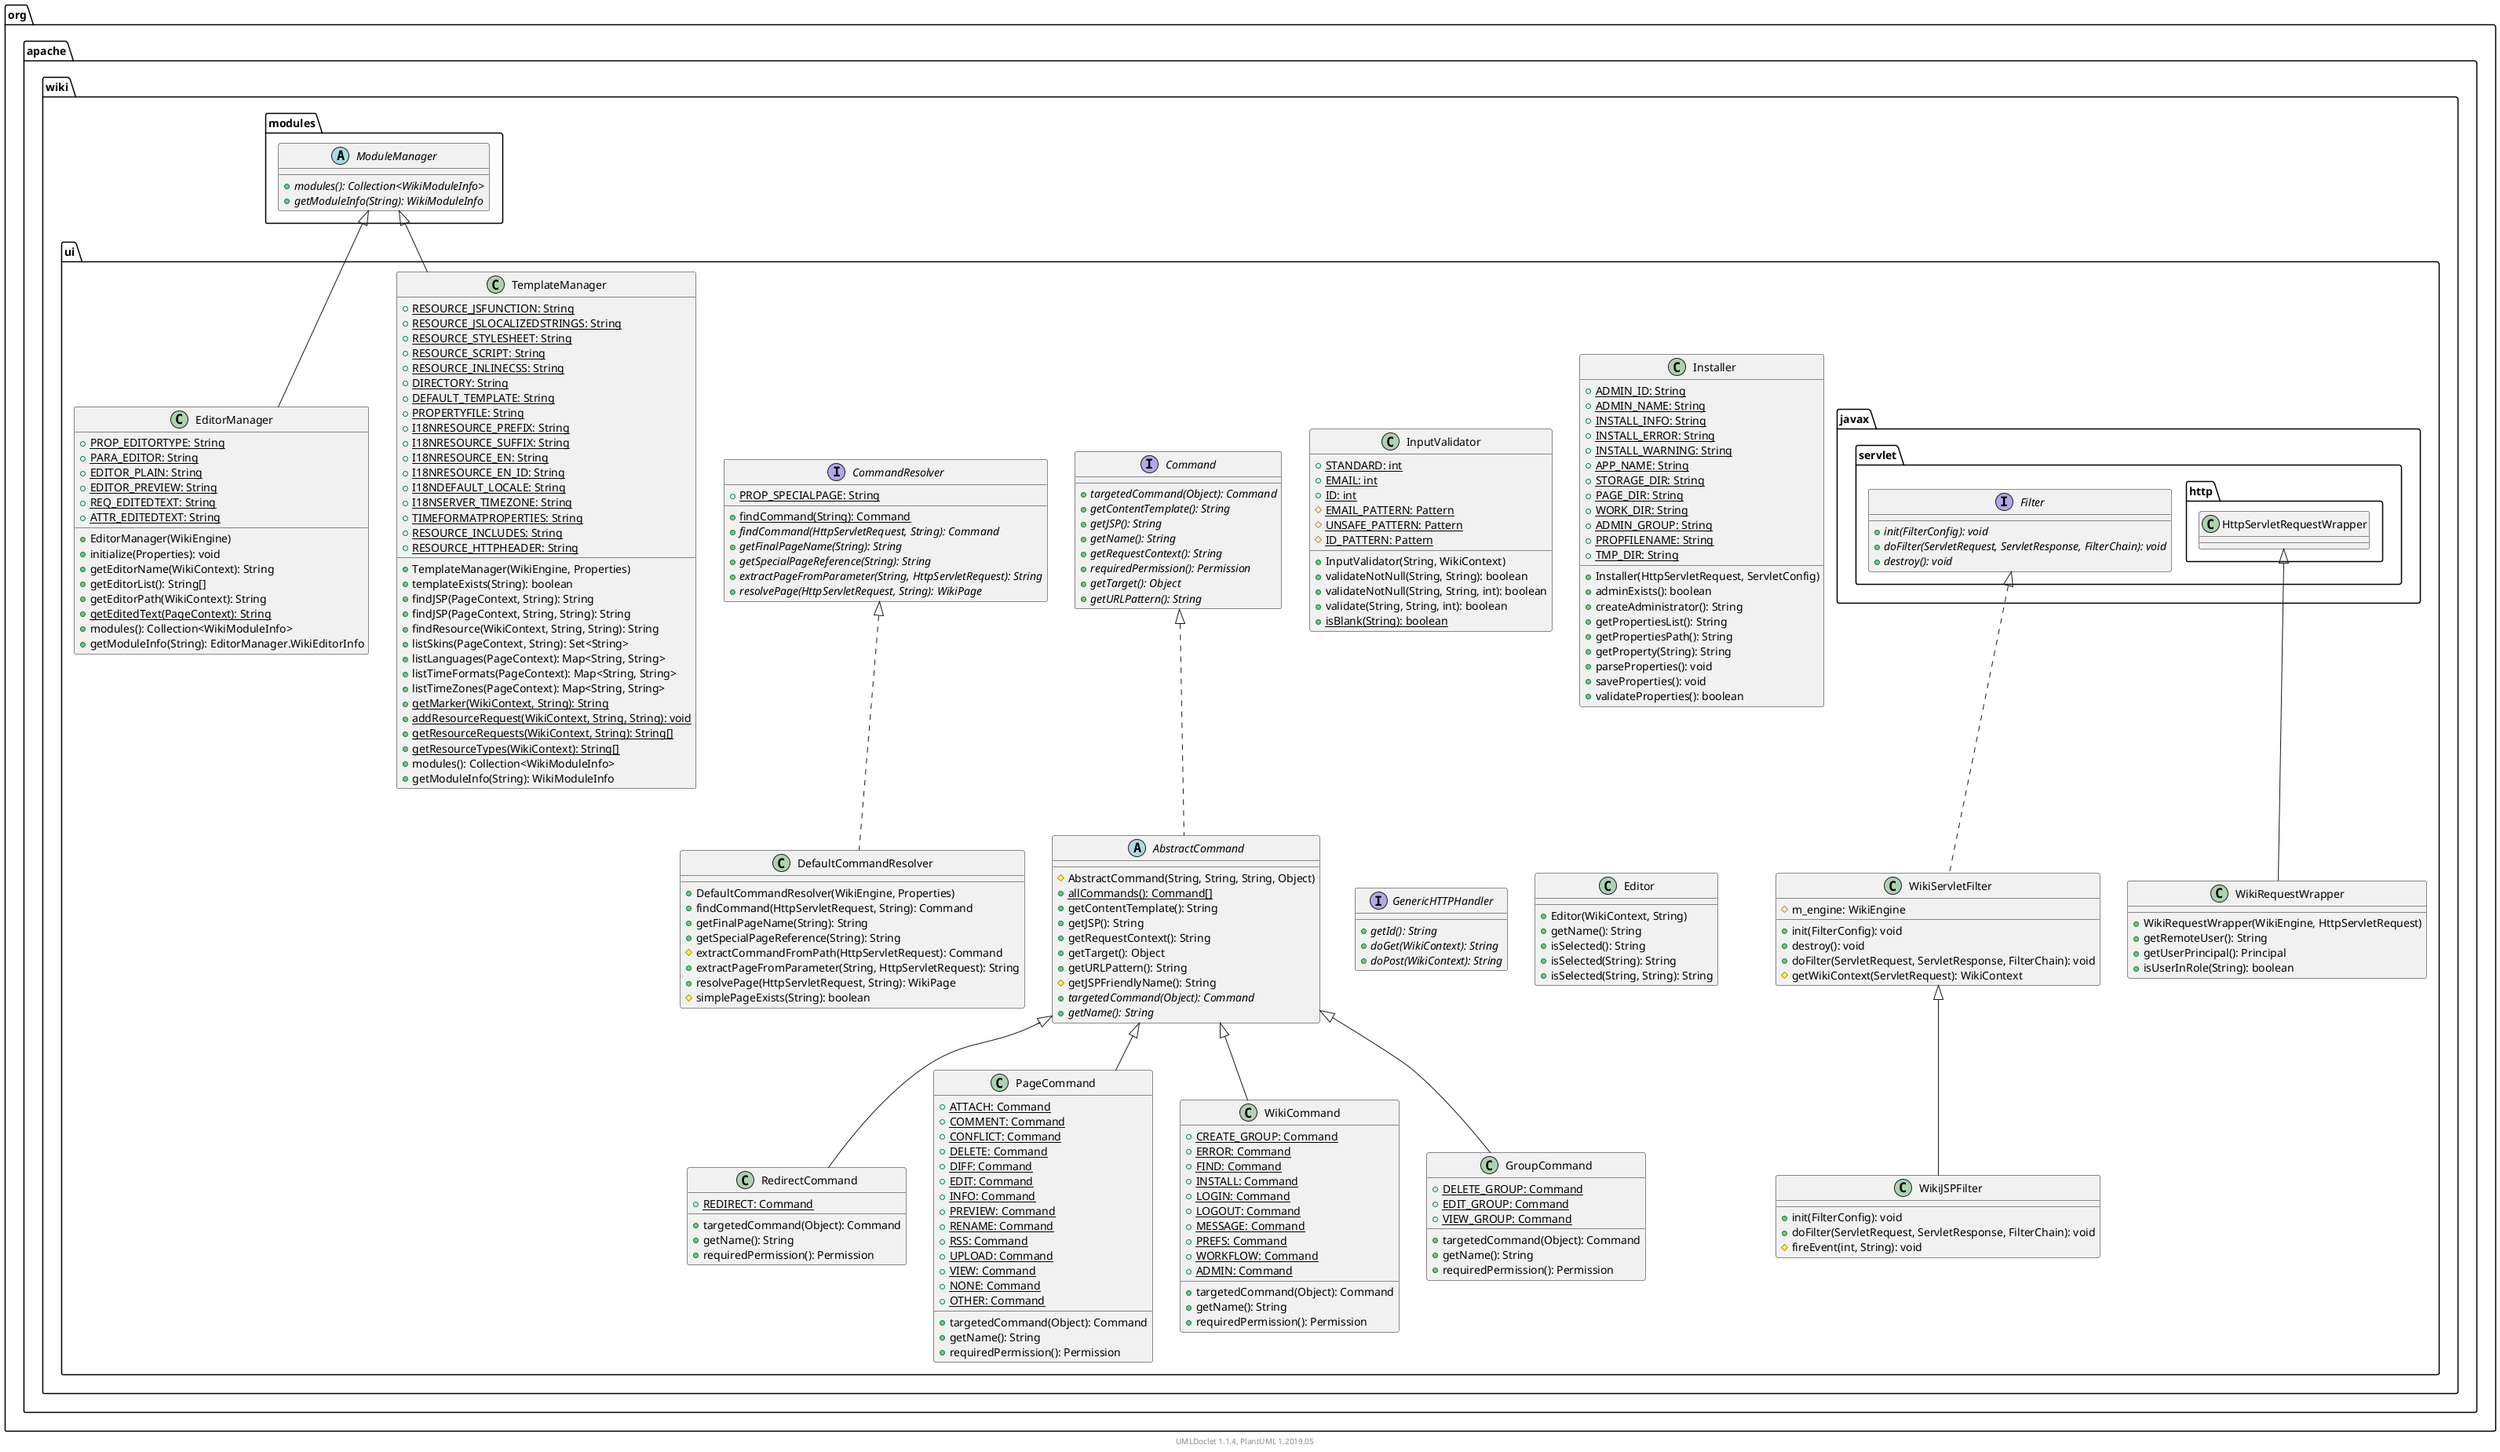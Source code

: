 @startuml

    namespace org.apache.wiki.ui {

        interface Command [[Command.html]] {
            {abstract} +targetedCommand(Object): Command
            {abstract} +getContentTemplate(): String
            {abstract} +getJSP(): String
            {abstract} +getName(): String
            {abstract} +getRequestContext(): String
            {abstract} +requiredPermission(): Permission
            {abstract} +getTarget(): Object
            {abstract} +getURLPattern(): String
        }

        interface CommandResolver [[CommandResolver.html]] {
            {static} +PROP_SPECIALPAGE: String
            {static} +findCommand(String): Command
            {abstract} +findCommand(HttpServletRequest, String): Command
            {abstract} +getFinalPageName(String): String
            {abstract} +getSpecialPageReference(String): String
            {abstract} +extractPageFromParameter(String, HttpServletRequest): String
            {abstract} +resolvePage(HttpServletRequest, String): WikiPage
        }

        class RedirectCommand [[RedirectCommand.html]] {
            {static} +REDIRECT: Command
            +targetedCommand(Object): Command
            +getName(): String
            +requiredPermission(): Permission
        }

        class WikiJSPFilter [[WikiJSPFilter.html]] {
            +init(FilterConfig): void
            +doFilter(ServletRequest, ServletResponse, FilterChain): void
            #fireEvent(int, String): void
        }

        class WikiRequestWrapper [[WikiRequestWrapper.html]] {
            +WikiRequestWrapper(WikiEngine, HttpServletRequest)
            +getRemoteUser(): String
            +getUserPrincipal(): Principal
            +isUserInRole(String): boolean
        }

        class PageCommand [[PageCommand.html]] {
            {static} +ATTACH: Command
            {static} +COMMENT: Command
            {static} +CONFLICT: Command
            {static} +DELETE: Command
            {static} +DIFF: Command
            {static} +EDIT: Command
            {static} +INFO: Command
            {static} +PREVIEW: Command
            {static} +RENAME: Command
            {static} +RSS: Command
            {static} +UPLOAD: Command
            {static} +VIEW: Command
            {static} +NONE: Command
            {static} +OTHER: Command
            +targetedCommand(Object): Command
            +getName(): String
            +requiredPermission(): Permission
        }

        class TemplateManager [[TemplateManager.html]] {
            {static} +RESOURCE_JSFUNCTION: String
            {static} +RESOURCE_JSLOCALIZEDSTRINGS: String
            {static} +RESOURCE_STYLESHEET: String
            {static} +RESOURCE_SCRIPT: String
            {static} +RESOURCE_INLINECSS: String
            {static} +DIRECTORY: String
            {static} +DEFAULT_TEMPLATE: String
            {static} +PROPERTYFILE: String
            {static} +I18NRESOURCE_PREFIX: String
            {static} +I18NRESOURCE_SUFFIX: String
            {static} +I18NRESOURCE_EN: String
            {static} +I18NRESOURCE_EN_ID: String
            {static} +I18NDEFAULT_LOCALE: String
            {static} +I18NSERVER_TIMEZONE: String
            {static} +TIMEFORMATPROPERTIES: String
            {static} +RESOURCE_INCLUDES: String
            {static} +RESOURCE_HTTPHEADER: String
            +TemplateManager(WikiEngine, Properties)
            +templateExists(String): boolean
            +findJSP(PageContext, String): String
            +findJSP(PageContext, String, String): String
            +findResource(WikiContext, String, String): String
            +listSkins(PageContext, String): Set<String>
            +listLanguages(PageContext): Map<String, String>
            +listTimeFormats(PageContext): Map<String, String>
            +listTimeZones(PageContext): Map<String, String>
            {static} +getMarker(WikiContext, String): String
            {static} +addResourceRequest(WikiContext, String, String): void
            {static} +getResourceRequests(WikiContext, String): String[]
            {static} +getResourceTypes(WikiContext): String[]
            +modules(): Collection<WikiModuleInfo>
            +getModuleInfo(String): WikiModuleInfo
        }

        class DefaultCommandResolver [[DefaultCommandResolver.html]] {
            +DefaultCommandResolver(WikiEngine, Properties)
            +findCommand(HttpServletRequest, String): Command
            +getFinalPageName(String): String
            +getSpecialPageReference(String): String
            #extractCommandFromPath(HttpServletRequest): Command
            +extractPageFromParameter(String, HttpServletRequest): String
            +resolvePage(HttpServletRequest, String): WikiPage
            #simplePageExists(String): boolean
        }

        class InputValidator [[InputValidator.html]] {
            {static} +STANDARD: int
            {static} +EMAIL: int
            {static} +ID: int
            {static} #EMAIL_PATTERN: Pattern
            {static} #UNSAFE_PATTERN: Pattern
            {static} #ID_PATTERN: Pattern
            +InputValidator(String, WikiContext)
            +validateNotNull(String, String): boolean
            +validateNotNull(String, String, int): boolean
            +validate(String, String, int): boolean
            {static} +isBlank(String): boolean
        }

        abstract class AbstractCommand [[AbstractCommand.html]] {
            #AbstractCommand(String, String, String, Object)
            {static} +allCommands(): Command[]
            +getContentTemplate(): String
            +getJSP(): String
            +getRequestContext(): String
            +getTarget(): Object
            +getURLPattern(): String
            #getJSPFriendlyName(): String
            {abstract} +targetedCommand(Object): Command
            {abstract} +getName(): String
        }

        class WikiCommand [[WikiCommand.html]] {
            {static} +CREATE_GROUP: Command
            {static} +ERROR: Command
            {static} +FIND: Command
            {static} +INSTALL: Command
            {static} +LOGIN: Command
            {static} +LOGOUT: Command
            {static} +MESSAGE: Command
            {static} +PREFS: Command
            {static} +WORKFLOW: Command
            {static} +ADMIN: Command
            +targetedCommand(Object): Command
            +getName(): String
            +requiredPermission(): Permission
        }

        class EditorManager [[EditorManager.html]] {
            {static} +PROP_EDITORTYPE: String
            {static} +PARA_EDITOR: String
            {static} +EDITOR_PLAIN: String
            {static} +EDITOR_PREVIEW: String
            {static} +REQ_EDITEDTEXT: String
            {static} +ATTR_EDITEDTEXT: String
            +EditorManager(WikiEngine)
            +initialize(Properties): void
            +getEditorName(WikiContext): String
            +getEditorList(): String[]
            +getEditorPath(WikiContext): String
            {static} +getEditedText(PageContext): String
            +modules(): Collection<WikiModuleInfo>
            +getModuleInfo(String): EditorManager.WikiEditorInfo
        }

        class GroupCommand [[GroupCommand.html]] {
            {static} +DELETE_GROUP: Command
            {static} +EDIT_GROUP: Command
            {static} +VIEW_GROUP: Command
            +targetedCommand(Object): Command
            +getName(): String
            +requiredPermission(): Permission
        }

        class Installer [[Installer.html]] {
            {static} +ADMIN_ID: String
            {static} +ADMIN_NAME: String
            {static} +INSTALL_INFO: String
            {static} +INSTALL_ERROR: String
            {static} +INSTALL_WARNING: String
            {static} +APP_NAME: String
            {static} +STORAGE_DIR: String
            {static} +PAGE_DIR: String
            {static} +WORK_DIR: String
            {static} +ADMIN_GROUP: String
            {static} +PROPFILENAME: String
            {static} +TMP_DIR: String
            +Installer(HttpServletRequest, ServletConfig)
            +adminExists(): boolean
            +createAdministrator(): String
            +getPropertiesList(): String
            +getPropertiesPath(): String
            +getProperty(String): String
            +parseProperties(): void
            +saveProperties(): void
            +validateProperties(): boolean
        }

        interface GenericHTTPHandler [[GenericHTTPHandler.html]] {
            {abstract} +getId(): String
            {abstract} +doGet(WikiContext): String
            {abstract} +doPost(WikiContext): String
        }

        class Editor [[Editor.html]] {
            +Editor(WikiContext, String)
            +getName(): String
            +isSelected(): String
            +isSelected(String): String
            +isSelected(String, String): String
        }

        class WikiServletFilter [[WikiServletFilter.html]] {
            #m_engine: WikiEngine
            +init(FilterConfig): void
            +destroy(): void
            +doFilter(ServletRequest, ServletResponse, FilterChain): void
            #getWikiContext(ServletRequest): WikiContext
        }

        AbstractCommand <|-- RedirectCommand

        WikiServletFilter <|-- WikiJSPFilter

        class javax.servlet.http.HttpServletRequestWrapper
        javax.servlet.http.HttpServletRequestWrapper <|-- WikiRequestWrapper

        AbstractCommand <|-- PageCommand

        abstract class org.apache.wiki.modules.ModuleManager {
            {abstract} +modules(): Collection<WikiModuleInfo>
            {abstract} +getModuleInfo(String): WikiModuleInfo
        }
        org.apache.wiki.modules.ModuleManager <|-- TemplateManager

        CommandResolver <|.. DefaultCommandResolver

        Command <|.. AbstractCommand

        AbstractCommand <|-- WikiCommand

        org.apache.wiki.modules.ModuleManager <|-- EditorManager

        AbstractCommand <|-- GroupCommand

        interface javax.servlet.Filter {
            {abstract} +init(FilterConfig): void
            {abstract} +doFilter(ServletRequest, ServletResponse, FilterChain): void
            {abstract} +destroy(): void
        }
        javax.servlet.Filter <|.. WikiServletFilter

    }


    center footer UMLDoclet 1.1.4, PlantUML 1.2019.05
@enduml
